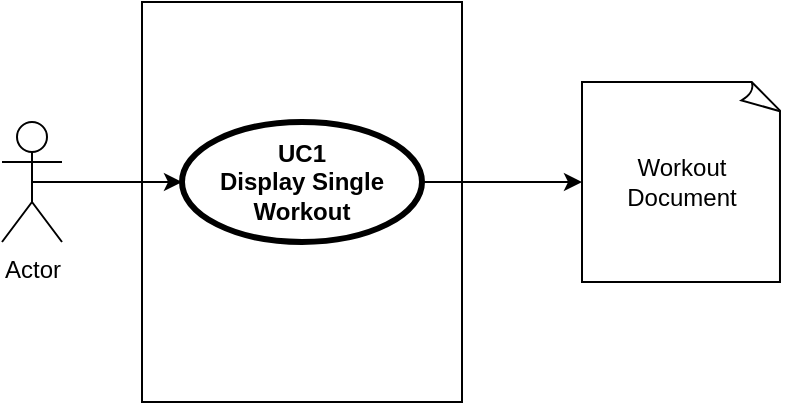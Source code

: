 <mxfile version="14.1.2" type="github" pages="3"><diagram id="uWY--1urZcvDfQHXyuLv" name="UseCases I"><mxGraphModel dx="926" dy="491" grid="1" gridSize="10" guides="1" tooltips="1" connect="1" arrows="1" fold="1" page="1" pageScale="1" pageWidth="827" pageHeight="1169" math="0" shadow="0"><root><mxCell id="0"/><mxCell id="1" parent="0"/><mxCell id="UI_Zs4gHJalFk-E6qxJ2-5" style="edgeStyle=orthogonalEdgeStyle;rounded=0;orthogonalLoop=1;jettySize=auto;html=1;exitX=0.5;exitY=0.5;exitDx=0;exitDy=0;exitPerimeter=0;" parent="1" source="UI_Zs4gHJalFk-E6qxJ2-1" target="UI_Zs4gHJalFk-E6qxJ2-3" edge="1"><mxGeometry relative="1" as="geometry"/></mxCell><mxCell id="UI_Zs4gHJalFk-E6qxJ2-1" value="Actor" style="shape=umlActor;verticalLabelPosition=bottom;verticalAlign=top;html=1;outlineConnect=0;" parent="1" vertex="1"><mxGeometry x="90" y="180" width="30" height="60" as="geometry"/></mxCell><mxCell id="UI_Zs4gHJalFk-E6qxJ2-2" value="" style="rounded=0;whiteSpace=wrap;html=1;fillColor=none;" parent="1" vertex="1"><mxGeometry x="160" y="120" width="160" height="200" as="geometry"/></mxCell><mxCell id="UI_Zs4gHJalFk-E6qxJ2-9" style="edgeStyle=orthogonalEdgeStyle;rounded=0;orthogonalLoop=1;jettySize=auto;html=1;" parent="1" source="UI_Zs4gHJalFk-E6qxJ2-3" target="UI_Zs4gHJalFk-E6qxJ2-7" edge="1"><mxGeometry relative="1" as="geometry"/></mxCell><mxCell id="UI_Zs4gHJalFk-E6qxJ2-3" value="UC1 &lt;br&gt;Display Single Workout" style="shape=ellipse;html=1;strokeWidth=3;fontStyle=1;whiteSpace=wrap;align=center;perimeter=ellipsePerimeter;fillColor=none;" parent="1" vertex="1"><mxGeometry x="180" y="180" width="120" height="60" as="geometry"/></mxCell><mxCell id="UI_Zs4gHJalFk-E6qxJ2-7" value="Workout Document" style="whiteSpace=wrap;html=1;shape=mxgraph.basic.document;fillColor=none;" parent="1" vertex="1"><mxGeometry x="380" y="160" width="100" height="100" as="geometry"/></mxCell></root></mxGraphModel></diagram><diagram id="uDo6rRc9uNahLnsYD-QF" name="ReqUC1"><mxGraphModel dx="926" dy="491" grid="1" gridSize="10" guides="1" tooltips="1" connect="1" arrows="1" fold="1" page="1" pageScale="1" pageWidth="827" pageHeight="1169" math="0" shadow="0"><root><mxCell id="isOM-HtZRnfPFljthE9b-0"/><mxCell id="isOM-HtZRnfPFljthE9b-1" parent="isOM-HtZRnfPFljthE9b-0"/><mxCell id="isOM-HtZRnfPFljthE9b-2" value="&lt;p style=&quot;margin: 0px ; margin-top: 4px ; margin-left: 7px ; text-align: left&quot;&gt;&lt;b&gt;req&lt;/b&gt;&amp;nbsp;UC1 Display Single Workout&lt;/p&gt;" style="html=1;shape=mxgraph.sysml.package;overflow=fill;labelX=110;strokeWidth=2;align=center;fillColor=none;" parent="isOM-HtZRnfPFljthE9b-1" vertex="1"><mxGeometry x="60" y="50" width="720" height="1060" as="geometry"/></mxCell><mxCell id="mDjqOe6OLuMWosyb1--d-0" value="&lt;p style=&quot;margin: 0px ; margin-top: 4px ; text-align: center&quot;&gt;&amp;lt;&amp;lt;requirement&amp;gt;&amp;gt;&lt;br&gt;&lt;b&gt;Display Single Workout&lt;/b&gt;&lt;/p&gt;&lt;hr&gt;&lt;p&gt;&lt;/p&gt;&lt;p style=&quot;margin: 0px ; margin-left: 8px ; text-align: left&quot;&gt;text=&quot;The system shall display the essential Informations about an executed Workout&quot;&lt;br&gt;Id=&quot;00001&quot;&lt;/p&gt;&lt;p style=&quot;margin: 0px ; margin-left: 8px ; text-align: left&quot;&gt;type=&quot;functional&quot;&lt;/p&gt;" style="shape=rect;overflow=fill;html=1;whiteSpace=wrap;align=center;fillColor=none;" parent="isOM-HtZRnfPFljthE9b-1" vertex="1"><mxGeometry x="80" y="80" width="200" height="130" as="geometry"/></mxCell><mxCell id="mDjqOe6OLuMWosyb1--d-5" value="" style="rounded=0;html=1;labelBackgroundColor=none;endArrow=none;edgeStyle=elbowEdgeStyle;elbow=vertical;startArrow=sysMLPackCont;startSize=12;" parent="isOM-HtZRnfPFljthE9b-1" source="mDjqOe6OLuMWosyb1--d-0" target="mDjqOe6OLuMWosyb1--d-6" edge="1"><mxGeometry relative="1" as="geometry"><mxPoint x="360" y="290" as="sourcePoint"/><mxPoint x="450" y="350" as="targetPoint"/></mxGeometry></mxCell><mxCell id="AXOsIvd6JXkSmdmfCsjP-1" style="edgeStyle=orthogonalEdgeStyle;rounded=0;orthogonalLoop=1;jettySize=auto;html=1;endArrow=none;endFill=0;strokeColor=#000000;startArrow=circlePlus;startFill=0;" parent="isOM-HtZRnfPFljthE9b-1" source="mDjqOe6OLuMWosyb1--d-6" target="AXOsIvd6JXkSmdmfCsjP-0" edge="1"><mxGeometry relative="1" as="geometry"/></mxCell><mxCell id="mDjqOe6OLuMWosyb1--d-6" value="&lt;p style=&quot;margin: 0px ; margin-top: 4px ; text-align: center&quot;&gt;&amp;lt;&amp;lt;requirement&amp;gt;&amp;gt;&lt;br&gt;&lt;b&gt;Workout&lt;/b&gt;&lt;/p&gt;&lt;hr&gt;&lt;p&gt;&lt;/p&gt;&lt;p style=&quot;margin: 0px ; margin-left: 8px ; text-align: left&quot;&gt;text=&quot;A workout exists of a sequence of executions of exercises executed in a defined location at a defined point in time possibly following a predefined plan&quot;&lt;br&gt;Id=&quot;00002&quot;&lt;/p&gt;&lt;p style=&quot;margin: 0px ; margin-left: 8px ; text-align: left&quot;&gt;type=&quot;structural&quot;&lt;/p&gt;" style="shape=rect;overflow=fill;html=1;whiteSpace=wrap;align=center;fillColor=none;" parent="isOM-HtZRnfPFljthE9b-1" vertex="1"><mxGeometry x="80" y="240" width="200" height="170" as="geometry"/></mxCell><mxCell id="mDjqOe6OLuMWosyb1--d-8" style="edgeStyle=orthogonalEdgeStyle;rounded=0;orthogonalLoop=1;jettySize=auto;html=1;endArrow=none;endFill=0;" parent="isOM-HtZRnfPFljthE9b-1" source="mDjqOe6OLuMWosyb1--d-7" target="mDjqOe6OLuMWosyb1--d-0" edge="1"><mxGeometry relative="1" as="geometry"/></mxCell><mxCell id="mDjqOe6OLuMWosyb1--d-7" value="&lt;p style=&quot;margin: 0px ; margin-top: 4px ; text-align: center&quot;&gt;&amp;lt;&amp;lt;testCase&amp;gt;&amp;gt;&lt;br&gt;&lt;b&gt;DisplayWorkout&lt;/b&gt;&lt;/p&gt;&lt;hr&gt;open a view displaying all derived data from one single workout&lt;br&gt;&lt;p&gt;&lt;/p&gt;" style="shape=rect;overflow=fill;html=1;whiteSpace=wrap;align=center;fillColor=none;" parent="isOM-HtZRnfPFljthE9b-1" vertex="1"><mxGeometry x="330" y="95" width="200" height="100" as="geometry"/></mxCell><mxCell id="AXOsIvd6JXkSmdmfCsjP-6" style="edgeStyle=orthogonalEdgeStyle;rounded=0;orthogonalLoop=1;jettySize=auto;html=1;startArrow=circlePlus;startFill=0;endArrow=none;endFill=0;strokeColor=#000000;" parent="isOM-HtZRnfPFljthE9b-1" source="mDjqOe6OLuMWosyb1--d-9" target="AXOsIvd6JXkSmdmfCsjP-4" edge="1"><mxGeometry relative="1" as="geometry"/></mxCell><mxCell id="Y8WkWAPuMOABk3SyqNE9-2" style="edgeStyle=orthogonalEdgeStyle;rounded=0;orthogonalLoop=1;jettySize=auto;html=1;startArrow=circlePlus;startFill=0;endArrow=none;endFill=0;strokeColor=#000000;" parent="isOM-HtZRnfPFljthE9b-1" source="mDjqOe6OLuMWosyb1--d-9" target="Y8WkWAPuMOABk3SyqNE9-0" edge="1"><mxGeometry relative="1" as="geometry"><Array as="points"><mxPoint x="420" y="560"/><mxPoint x="420" y="650"/></Array></mxGeometry></mxCell><mxCell id="mDjqOe6OLuMWosyb1--d-9" value="&lt;p style=&quot;margin: 0px ; margin-top: 4px ; text-align: center&quot;&gt;&amp;lt;&amp;lt;requirement&amp;gt;&amp;gt;&lt;br&gt;&lt;b&gt;Exercise&lt;/b&gt;&lt;/p&gt;&lt;hr&gt;&lt;p&gt;&lt;/p&gt;&lt;p style=&quot;margin: 0px ; margin-left: 8px ; text-align: left&quot;&gt;text=&quot;An exercise Contains of a sequence of sets of executions. They do are consecutive inside a workout not necessary inside an exercise. It follows instructions with specific parameters, may be executed with special workout equipment (depending on the exercise) and may have parameters specific for the equipment at a special location.&quot;&lt;br&gt;Id=&quot;00003&quot;&lt;/p&gt;&lt;p style=&quot;margin: 0px ; margin-left: 8px ; text-align: left&quot;&gt;type=&quot;structural&quot;&lt;/p&gt;" style="shape=rect;overflow=fill;html=1;whiteSpace=wrap;align=center;fillColor=none;" parent="isOM-HtZRnfPFljthE9b-1" vertex="1"><mxGeometry x="80" y="440" width="200" height="240" as="geometry"/></mxCell><mxCell id="mDjqOe6OLuMWosyb1--d-10" value="" style="rounded=0;html=1;labelBackgroundColor=none;endArrow=none;edgeStyle=elbowEdgeStyle;elbow=vertical;startArrow=sysMLPackCont;startSize=12;" parent="isOM-HtZRnfPFljthE9b-1" source="mDjqOe6OLuMWosyb1--d-6" target="mDjqOe6OLuMWosyb1--d-9" edge="1"><mxGeometry relative="1" as="geometry"><mxPoint x="170" y="250" as="sourcePoint"/><mxPoint x="80" y="310" as="targetPoint"/><Array as="points"><mxPoint x="190" y="440"/><mxPoint x="230" y="380"/></Array></mxGeometry></mxCell><mxCell id="mDjqOe6OLuMWosyb1--d-11" value="&lt;p style=&quot;margin: 0px ; margin-top: 4px ; text-align: center&quot;&gt;&amp;lt;&amp;lt;requirement&amp;gt;&amp;gt;&lt;br&gt;&lt;b&gt;Set&lt;/b&gt;&lt;/p&gt;&lt;hr&gt;&lt;p&gt;&lt;/p&gt;&lt;p style=&quot;margin: 0px ; margin-left: 8px ; text-align: left&quot;&gt;text=&quot;A set is the execution of an exercise. It may be just a duration, a number of repetitions, optionally with weithts or other resistance&quot;&lt;br&gt;Id=&quot;00004&quot;&lt;/p&gt;&lt;p style=&quot;margin: 0px ; margin-left: 8px ; text-align: left&quot;&gt;type=&quot;structural&quot;&lt;/p&gt;" style="shape=rect;overflow=fill;html=1;whiteSpace=wrap;align=center;fillColor=none;" parent="isOM-HtZRnfPFljthE9b-1" vertex="1"><mxGeometry x="80" y="720" width="200" height="140" as="geometry"/></mxCell><mxCell id="5HEmNCpQH-dxwvqUtbc0-0" value="" style="rounded=0;html=1;labelBackgroundColor=none;endArrow=none;edgeStyle=elbowEdgeStyle;elbow=vertical;startArrow=sysMLPackCont;startSize=12;" parent="isOM-HtZRnfPFljthE9b-1" source="mDjqOe6OLuMWosyb1--d-9" target="mDjqOe6OLuMWosyb1--d-11" edge="1"><mxGeometry relative="1" as="geometry"><mxPoint x="459" y="760" as="sourcePoint"/><mxPoint x="369" y="820" as="targetPoint"/><Array as="points"><mxPoint x="220" y="740"/></Array></mxGeometry></mxCell><mxCell id="AXOsIvd6JXkSmdmfCsjP-0" value="&lt;p style=&quot;margin: 0px ; margin-top: 4px ; text-align: center&quot;&gt;&amp;lt;&amp;lt;requirement&amp;gt;&amp;gt;&lt;br&gt;&lt;b&gt;Workout Location&lt;/b&gt;&lt;/p&gt;&lt;hr&gt;&lt;p&gt;&lt;/p&gt;&lt;p style=&quot;margin: 0px ; margin-left: 8px ; text-align: left&quot;&gt;text=&quot;A workout location shall have at least a name&quot;&lt;br&gt;Id=&quot;00005&quot;&lt;/p&gt;&lt;p style=&quot;margin: 0px ; margin-left: 8px ; text-align: left&quot;&gt;type=&quot;structural&quot;&lt;/p&gt;" style="shape=rect;overflow=fill;html=1;whiteSpace=wrap;align=center;fillColor=none;" parent="isOM-HtZRnfPFljthE9b-1" vertex="1"><mxGeometry x="320" y="440" width="200" height="110" as="geometry"/></mxCell><mxCell id="AXOsIvd6JXkSmdmfCsjP-2" value="&lt;p style=&quot;margin: 0px ; margin-top: 4px ; text-align: center&quot;&gt;&amp;lt;&amp;lt;requirement&amp;gt;&amp;gt;&lt;br&gt;&lt;b&gt;Workout Plan&lt;/b&gt;&lt;/p&gt;&lt;hr&gt;&lt;p&gt;&lt;/p&gt;&lt;p style=&quot;margin: 0px ; margin-left: 8px ; text-align: left&quot;&gt;text=&quot;A Workout Plan shall have at least a name&quot;&lt;br&gt;Id=&quot;00006&quot;&lt;/p&gt;&lt;p style=&quot;margin: 0px ; margin-left: 8px ; text-align: left&quot;&gt;type=&quot;structural&quot;&lt;/p&gt;" style="shape=rect;overflow=fill;html=1;whiteSpace=wrap;align=center;fillColor=none;" parent="isOM-HtZRnfPFljthE9b-1" vertex="1"><mxGeometry x="560" y="440" width="200" height="110" as="geometry"/></mxCell><mxCell id="AXOsIvd6JXkSmdmfCsjP-3" style="edgeStyle=orthogonalEdgeStyle;rounded=0;orthogonalLoop=1;jettySize=auto;html=1;endArrow=none;endFill=0;strokeColor=#000000;startArrow=circlePlus;startFill=0;" parent="isOM-HtZRnfPFljthE9b-1" source="mDjqOe6OLuMWosyb1--d-6" target="AXOsIvd6JXkSmdmfCsjP-2" edge="1"><mxGeometry relative="1" as="geometry"><mxPoint x="290" y="335" as="sourcePoint"/><mxPoint x="430" y="450" as="targetPoint"/></mxGeometry></mxCell><mxCell id="AXOsIvd6JXkSmdmfCsjP-8" style="edgeStyle=orthogonalEdgeStyle;rounded=0;orthogonalLoop=1;jettySize=auto;html=1;startArrow=circlePlus;startFill=0;endArrow=none;endFill=0;strokeColor=#000000;" parent="isOM-HtZRnfPFljthE9b-1" source="AXOsIvd6JXkSmdmfCsjP-4" target="AXOsIvd6JXkSmdmfCsjP-0" edge="1"><mxGeometry relative="1" as="geometry"><Array as="points"><mxPoint x="450" y="630"/><mxPoint x="450" y="630"/></Array></mxGeometry></mxCell><mxCell id="Y8WkWAPuMOABk3SyqNE9-1" style="edgeStyle=orthogonalEdgeStyle;rounded=0;orthogonalLoop=1;jettySize=auto;html=1;startArrow=circlePlus;startFill=0;endArrow=none;endFill=0;strokeColor=#000000;" parent="isOM-HtZRnfPFljthE9b-1" source="AXOsIvd6JXkSmdmfCsjP-4" target="Y8WkWAPuMOABk3SyqNE9-0" edge="1"><mxGeometry relative="1" as="geometry"/></mxCell><mxCell id="AXOsIvd6JXkSmdmfCsjP-4" value="&lt;p style=&quot;margin: 0px ; margin-top: 4px ; text-align: center&quot;&gt;&amp;lt;&amp;lt;requirement&amp;gt;&amp;gt;&lt;br&gt;&lt;b&gt;Workout Equipment&lt;/b&gt;&lt;/p&gt;&lt;hr&gt;&lt;p&gt;&lt;/p&gt;&lt;p style=&quot;margin: 0px ; margin-left: 8px ; text-align: left&quot;&gt;text=&quot;A workout equipment shall have at least a name. there shall be instances which are linked to a workout location which shall have a variable amount of parameters&quot;&lt;br&gt;Id=&quot;00007&quot;&lt;/p&gt;&lt;p style=&quot;margin: 0px ; margin-left: 8px ; text-align: left&quot;&gt;type=&quot;structural&quot;&lt;/p&gt;" style="shape=rect;overflow=fill;html=1;whiteSpace=wrap;align=center;fillColor=none;" parent="isOM-HtZRnfPFljthE9b-1" vertex="1"><mxGeometry x="320" y="700" width="200" height="160" as="geometry"/></mxCell><mxCell id="Y8WkWAPuMOABk3SyqNE9-0" value="&lt;p style=&quot;margin: 0px ; margin-top: 4px ; text-align: center&quot;&gt;&amp;lt;&amp;lt;requirement&amp;gt;&amp;gt;&lt;br&gt;&lt;b&gt;Parameter&lt;/b&gt;&lt;/p&gt;&lt;hr&gt;&lt;p&gt;&lt;/p&gt;&lt;p style=&quot;margin: 0px ; margin-left: 8px ; text-align: left&quot;&gt;text=&quot;A parameter shall have a name, a value and a unit&quot;&lt;br&gt;Id=&quot;00008&quot;&lt;/p&gt;&lt;p style=&quot;margin: 0px ; margin-left: 8px ; text-align: left&quot;&gt;type=&quot;structural&quot;&lt;/p&gt;" style="shape=rect;overflow=fill;html=1;whiteSpace=wrap;align=center;fillColor=none;" parent="isOM-HtZRnfPFljthE9b-1" vertex="1"><mxGeometry x="560" y="600" width="200" height="110" as="geometry"/></mxCell></root></mxGraphModel></diagram><diagram id="RRqoOoCmaoprScgS8Ke1" name="DsWorkout"><mxGraphModel dx="926" dy="491" grid="1" gridSize="10" guides="1" tooltips="1" connect="1" arrows="1" fold="1" page="1" pageScale="1" pageWidth="827" pageHeight="1169" math="0" shadow="0"><root><mxCell id="URbRuDYfSbMMMefBMsy--0"/><mxCell id="URbRuDYfSbMMMefBMsy--1" parent="URbRuDYfSbMMMefBMsy--0"/><mxCell id="ade3hHecVnDBPWzvSf__-6" style="edgeStyle=orthogonalEdgeStyle;rounded=0;orthogonalLoop=1;jettySize=auto;html=1;endArrow=none;endFill=0;" parent="URbRuDYfSbMMMefBMsy--1" source="ade3hHecVnDBPWzvSf__-0" target="ade3hHecVnDBPWzvSf__-1" edge="1"><mxGeometry relative="1" as="geometry"/></mxCell><mxCell id="ade3hHecVnDBPWzvSf__-7" style="edgeStyle=orthogonalEdgeStyle;rounded=0;orthogonalLoop=1;jettySize=auto;html=1;endArrow=none;endFill=0;" parent="URbRuDYfSbMMMefBMsy--1" source="ade3hHecVnDBPWzvSf__-0" target="ade3hHecVnDBPWzvSf__-2" edge="1"><mxGeometry relative="1" as="geometry"><Array as="points"><mxPoint x="170" y="210"/><mxPoint x="290" y="210"/></Array></mxGeometry></mxCell><mxCell id="ade3hHecVnDBPWzvSf__-8" style="edgeStyle=orthogonalEdgeStyle;rounded=0;orthogonalLoop=1;jettySize=auto;html=1;endArrow=none;endFill=0;" parent="URbRuDYfSbMMMefBMsy--1" source="ade3hHecVnDBPWzvSf__-0" target="ade3hHecVnDBPWzvSf__-3" edge="1"><mxGeometry relative="1" as="geometry"><Array as="points"><mxPoint x="170" y="210"/><mxPoint x="410" y="210"/></Array></mxGeometry></mxCell><mxCell id="9LgwT7LtOVbL7miFzTKI-4" style="edgeStyle=orthogonalEdgeStyle;rounded=0;orthogonalLoop=1;jettySize=auto;html=1;endArrow=none;endFill=0;" parent="URbRuDYfSbMMMefBMsy--1" source="ade3hHecVnDBPWzvSf__-0" target="9LgwT7LtOVbL7miFzTKI-3" edge="1"><mxGeometry relative="1" as="geometry"><Array as="points"><mxPoint x="170" y="210"/><mxPoint x="650" y="210"/></Array></mxGeometry></mxCell><mxCell id="ade3hHecVnDBPWzvSf__-0" value="Set" style="whiteSpace=wrap;html=1;align=center;fillColor=none;" parent="URbRuDYfSbMMMefBMsy--1" vertex="1"><mxGeometry x="120" y="240" width="100" height="40" as="geometry"/></mxCell><mxCell id="ade3hHecVnDBPWzvSf__-1" value="Reps" style="ellipse;whiteSpace=wrap;html=1;align=center;fillColor=none;" parent="URbRuDYfSbMMMefBMsy--1" vertex="1"><mxGeometry x="120" y="120" width="100" height="40" as="geometry"/></mxCell><mxCell id="ade3hHecVnDBPWzvSf__-2" value="Weight" style="ellipse;whiteSpace=wrap;html=1;align=center;fillColor=none;" parent="URbRuDYfSbMMMefBMsy--1" vertex="1"><mxGeometry x="240" y="120" width="100" height="40" as="geometry"/></mxCell><mxCell id="ade3hHecVnDBPWzvSf__-3" value="Duration" style="ellipse;whiteSpace=wrap;html=1;align=center;fillColor=none;" parent="URbRuDYfSbMMMefBMsy--1" vertex="1"><mxGeometry x="360" y="120" width="100" height="40" as="geometry"/></mxCell><mxCell id="ade3hHecVnDBPWzvSf__-9" value="Execution" style="whiteSpace=wrap;html=1;align=center;fillColor=none;" parent="URbRuDYfSbMMMefBMsy--1" vertex="1"><mxGeometry x="360" y="360" width="100" height="40" as="geometry"/></mxCell><mxCell id="ade3hHecVnDBPWzvSf__-10" value="" style="edgeStyle=entityRelationEdgeStyle;fontSize=12;html=1;endArrow=ERoneToMany;" parent="URbRuDYfSbMMMefBMsy--1" source="ade3hHecVnDBPWzvSf__-9" target="ade3hHecVnDBPWzvSf__-0" edge="1"><mxGeometry width="100" height="100" relative="1" as="geometry"><mxPoint x="240" y="400" as="sourcePoint"/><mxPoint x="340" y="300" as="targetPoint"/></mxGeometry></mxCell><mxCell id="ade3hHecVnDBPWzvSf__-18" style="edgeStyle=orthogonalEdgeStyle;rounded=0;orthogonalLoop=1;jettySize=auto;html=1;endArrow=none;endFill=0;" parent="URbRuDYfSbMMMefBMsy--1" source="ade3hHecVnDBPWzvSf__-11" target="ade3hHecVnDBPWzvSf__-17" edge="1"><mxGeometry relative="1" as="geometry"/></mxCell><mxCell id="ade3hHecVnDBPWzvSf__-11" value="Excercise" style="whiteSpace=wrap;html=1;align=center;fillColor=none;" parent="URbRuDYfSbMMMefBMsy--1" vertex="1"><mxGeometry x="500" y="290" width="100" height="40" as="geometry"/></mxCell><mxCell id="ade3hHecVnDBPWzvSf__-12" value="" style="edgeStyle=entityRelationEdgeStyle;fontSize=12;html=1;endArrow=ERzeroToMany;endFill=1;" parent="URbRuDYfSbMMMefBMsy--1" source="ade3hHecVnDBPWzvSf__-11" target="ade3hHecVnDBPWzvSf__-9" edge="1"><mxGeometry width="100" height="100" relative="1" as="geometry"><mxPoint x="390" y="460" as="sourcePoint"/><mxPoint x="490" y="360" as="targetPoint"/></mxGeometry></mxCell><mxCell id="ade3hHecVnDBPWzvSf__-16" style="edgeStyle=orthogonalEdgeStyle;rounded=0;orthogonalLoop=1;jettySize=auto;html=1;endArrow=none;endFill=0;entryX=0.75;entryY=1;entryDx=0;entryDy=0;" parent="URbRuDYfSbMMMefBMsy--1" source="ade3hHecVnDBPWzvSf__-13" target="ade3hHecVnDBPWzvSf__-9" edge="1"><mxGeometry relative="1" as="geometry"/></mxCell><mxCell id="ade3hHecVnDBPWzvSf__-13" value="ID" style="ellipse;whiteSpace=wrap;html=1;align=center;fontStyle=4;fillColor=none;" parent="URbRuDYfSbMMMefBMsy--1" vertex="1"><mxGeometry x="650" y="500" width="100" height="40" as="geometry"/></mxCell><mxCell id="ade3hHecVnDBPWzvSf__-15" style="edgeStyle=orthogonalEdgeStyle;rounded=0;orthogonalLoop=1;jettySize=auto;html=1;endArrow=none;endFill=0;" parent="URbRuDYfSbMMMefBMsy--1" source="ade3hHecVnDBPWzvSf__-14" target="ade3hHecVnDBPWzvSf__-0" edge="1"><mxGeometry relative="1" as="geometry"><Array as="points"><mxPoint x="60" y="210"/><mxPoint x="170" y="210"/></Array></mxGeometry></mxCell><mxCell id="ade3hHecVnDBPWzvSf__-14" value="Workout" style="ellipse;whiteSpace=wrap;html=1;align=center;fillColor=none;" parent="URbRuDYfSbMMMefBMsy--1" vertex="1"><mxGeometry x="10" y="120" width="100" height="40" as="geometry"/></mxCell><mxCell id="ade3hHecVnDBPWzvSf__-17" value="Name" style="ellipse;whiteSpace=wrap;html=1;align=center;fontStyle=4;fillColor=none;" parent="URbRuDYfSbMMMefBMsy--1" vertex="1"><mxGeometry x="500" y="230" width="100" height="40" as="geometry"/></mxCell><mxCell id="ade3hHecVnDBPWzvSf__-20" style="edgeStyle=orthogonalEdgeStyle;rounded=0;orthogonalLoop=1;jettySize=auto;html=1;endArrow=none;endFill=0;" parent="URbRuDYfSbMMMefBMsy--1" source="9LgwT7LtOVbL7miFzTKI-1" target="ade3hHecVnDBPWzvSf__-0" edge="1"><mxGeometry relative="1" as="geometry"><mxPoint x="530" y="160" as="sourcePoint"/><Array as="points"><mxPoint x="530" y="210"/><mxPoint x="170" y="210"/></Array></mxGeometry></mxCell><mxCell id="9LgwT7LtOVbL7miFzTKI-1" value="ExecutionPosition" style="ellipse;whiteSpace=wrap;html=1;align=center;fontStyle=4;fillColor=none;" parent="URbRuDYfSbMMMefBMsy--1" vertex="1"><mxGeometry x="480" y="120" width="100" height="40" as="geometry"/></mxCell><mxCell id="9LgwT7LtOVbL7miFzTKI-3" value="Excercise" style="ellipse;whiteSpace=wrap;html=1;align=center;fontStyle=4;fillColor=none;" parent="URbRuDYfSbMMMefBMsy--1" vertex="1"><mxGeometry x="600" y="120" width="100" height="40" as="geometry"/></mxCell><mxCell id="8CFtmkx0EtOt4IiWqWIk-1" style="edgeStyle=orthogonalEdgeStyle;rounded=0;orthogonalLoop=1;jettySize=auto;html=1;endArrow=ERoneToMany;endFill=0;strokeColor=#000000;" parent="URbRuDYfSbMMMefBMsy--1" source="8CFtmkx0EtOt4IiWqWIk-0" target="ade3hHecVnDBPWzvSf__-0" edge="1"><mxGeometry relative="1" as="geometry"/></mxCell><mxCell id="8CFtmkx0EtOt4IiWqWIk-2" style="edgeStyle=orthogonalEdgeStyle;rounded=0;orthogonalLoop=1;jettySize=auto;html=1;endArrow=ERoneToMany;endFill=0;strokeColor=#000000;" parent="URbRuDYfSbMMMefBMsy--1" source="8CFtmkx0EtOt4IiWqWIk-0" target="ade3hHecVnDBPWzvSf__-9" edge="1"><mxGeometry relative="1" as="geometry"><Array as="points"><mxPoint x="410" y="440"/></Array></mxGeometry></mxCell><mxCell id="P9TVSVZtueggNb8ByPLD-0" style="edgeStyle=orthogonalEdgeStyle;rounded=0;orthogonalLoop=1;jettySize=auto;html=1;startArrow=ERoneToMany;startFill=0;endArrow=none;endFill=0;strokeColor=#000000;" parent="URbRuDYfSbMMMefBMsy--1" source="8CFtmkx0EtOt4IiWqWIk-0" target="fH8UwNMX-PVdvU0S3ukm-0" edge="1"><mxGeometry relative="1" as="geometry"><Array as="points"><mxPoint x="180" y="540"/><mxPoint x="440" y="540"/></Array></mxGeometry></mxCell><mxCell id="P9TVSVZtueggNb8ByPLD-1" style="edgeStyle=orthogonalEdgeStyle;rounded=0;orthogonalLoop=1;jettySize=auto;html=1;startArrow=ERoneToMany;startFill=0;endArrow=none;endFill=0;strokeColor=#000000;" parent="URbRuDYfSbMMMefBMsy--1" source="8CFtmkx0EtOt4IiWqWIk-0" target="ZvGSP-RIgJ1mR0wHC7dp-0" edge="1"><mxGeometry relative="1" as="geometry"><Array as="points"><mxPoint x="180" y="540"/><mxPoint x="170" y="540"/></Array></mxGeometry></mxCell><mxCell id="8CFtmkx0EtOt4IiWqWIk-0" value="Workout" style="whiteSpace=wrap;html=1;align=center;fillColor=none;" parent="URbRuDYfSbMMMefBMsy--1" vertex="1"><mxGeometry x="130" y="420" width="100" height="40" as="geometry"/></mxCell><mxCell id="fH8UwNMX-PVdvU0S3ukm-2" style="edgeStyle=orthogonalEdgeStyle;rounded=0;orthogonalLoop=1;jettySize=auto;html=1;startArrow=none;startFill=0;endArrow=none;endFill=0;strokeColor=#000000;" parent="URbRuDYfSbMMMefBMsy--1" source="fH8UwNMX-PVdvU0S3ukm-0" target="fH8UwNMX-PVdvU0S3ukm-1" edge="1"><mxGeometry relative="1" as="geometry"/></mxCell><mxCell id="fH8UwNMX-PVdvU0S3ukm-0" value="Location" style="whiteSpace=wrap;html=1;align=center;fillColor=none;" parent="URbRuDYfSbMMMefBMsy--1" vertex="1"><mxGeometry x="390" y="600" width="100" height="40" as="geometry"/></mxCell><mxCell id="fH8UwNMX-PVdvU0S3ukm-1" value="Name" style="ellipse;whiteSpace=wrap;html=1;align=center;fillColor=none;" parent="URbRuDYfSbMMMefBMsy--1" vertex="1"><mxGeometry x="630" y="660" width="100" height="40" as="geometry"/></mxCell><mxCell id="ZvGSP-RIgJ1mR0wHC7dp-0" value="WorkoutPlan" style="whiteSpace=wrap;html=1;align=center;fillColor=none;" parent="URbRuDYfSbMMMefBMsy--1" vertex="1"><mxGeometry x="120" y="610" width="100" height="40" as="geometry"/></mxCell></root></mxGraphModel></diagram></mxfile>